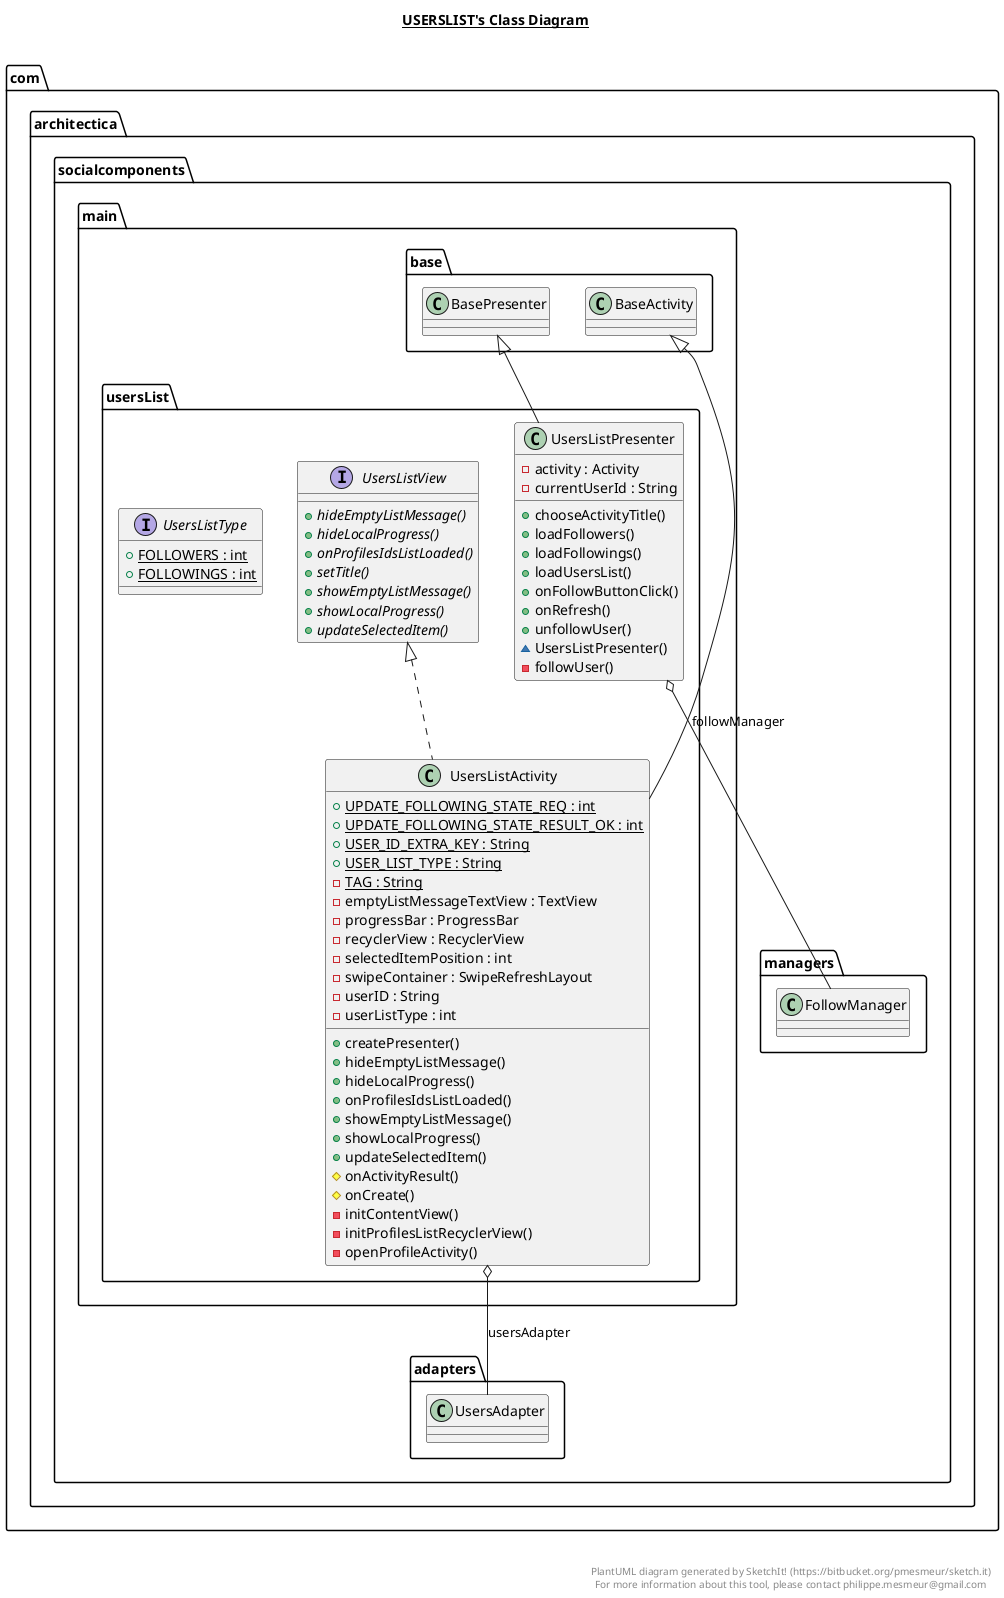 @startuml

title __USERSLIST's Class Diagram__\n

  namespace com.architectica.socialcomponents {
    namespace main.usersList {
      class com.architectica.socialcomponents.main.usersList.UsersListActivity {
          {static} + UPDATE_FOLLOWING_STATE_REQ : int
          {static} + UPDATE_FOLLOWING_STATE_RESULT_OK : int
          {static} + USER_ID_EXTRA_KEY : String
          {static} + USER_LIST_TYPE : String
          {static} - TAG : String
          - emptyListMessageTextView : TextView
          - progressBar : ProgressBar
          - recyclerView : RecyclerView
          - selectedItemPosition : int
          - swipeContainer : SwipeRefreshLayout
          - userID : String
          - userListType : int
          + createPresenter()
          + hideEmptyListMessage()
          + hideLocalProgress()
          + onProfilesIdsListLoaded()
          + showEmptyListMessage()
          + showLocalProgress()
          + updateSelectedItem()
          # onActivityResult()
          # onCreate()
          - initContentView()
          - initProfilesListRecyclerView()
          - openProfileActivity()
      }
    }
  }
  

  namespace com.architectica.socialcomponents {
    namespace main.usersList {
      class com.architectica.socialcomponents.main.usersList.UsersListPresenter {
          - activity : Activity
          - currentUserId : String
          + chooseActivityTitle()
          + loadFollowers()
          + loadFollowings()
          + loadUsersList()
          + onFollowButtonClick()
          + onRefresh()
          + unfollowUser()
          ~ UsersListPresenter()
          - followUser()
      }
    }
  }
  

  namespace com.architectica.socialcomponents {
    namespace main.usersList {
      interface com.architectica.socialcomponents.main.usersList.UsersListType {
          {static} + FOLLOWERS : int
          {static} + FOLLOWINGS : int
      }
    }
  }
  

  namespace com.architectica.socialcomponents {
    namespace main.usersList {
      interface com.architectica.socialcomponents.main.usersList.UsersListView {
          {abstract} + hideEmptyListMessage()
          {abstract} + hideLocalProgress()
          {abstract} + onProfilesIdsListLoaded()
          {abstract} + setTitle()
          {abstract} + showEmptyListMessage()
          {abstract} + showLocalProgress()
          {abstract} + updateSelectedItem()
      }
    }
  }
  

  com.architectica.socialcomponents.main.usersList.UsersListActivity .up.|> com.architectica.socialcomponents.main.usersList.UsersListView
  com.architectica.socialcomponents.main.usersList.UsersListActivity -up-|> com.architectica.socialcomponents.main.base.BaseActivity
  com.architectica.socialcomponents.main.usersList.UsersListActivity o-- com.architectica.socialcomponents.adapters.UsersAdapter : usersAdapter
  com.architectica.socialcomponents.main.usersList.UsersListPresenter -up-|> com.architectica.socialcomponents.main.base.BasePresenter
  com.architectica.socialcomponents.main.usersList.UsersListPresenter o-- com.architectica.socialcomponents.managers.FollowManager : followManager


right footer


PlantUML diagram generated by SketchIt! (https://bitbucket.org/pmesmeur/sketch.it)
For more information about this tool, please contact philippe.mesmeur@gmail.com
endfooter

@enduml
